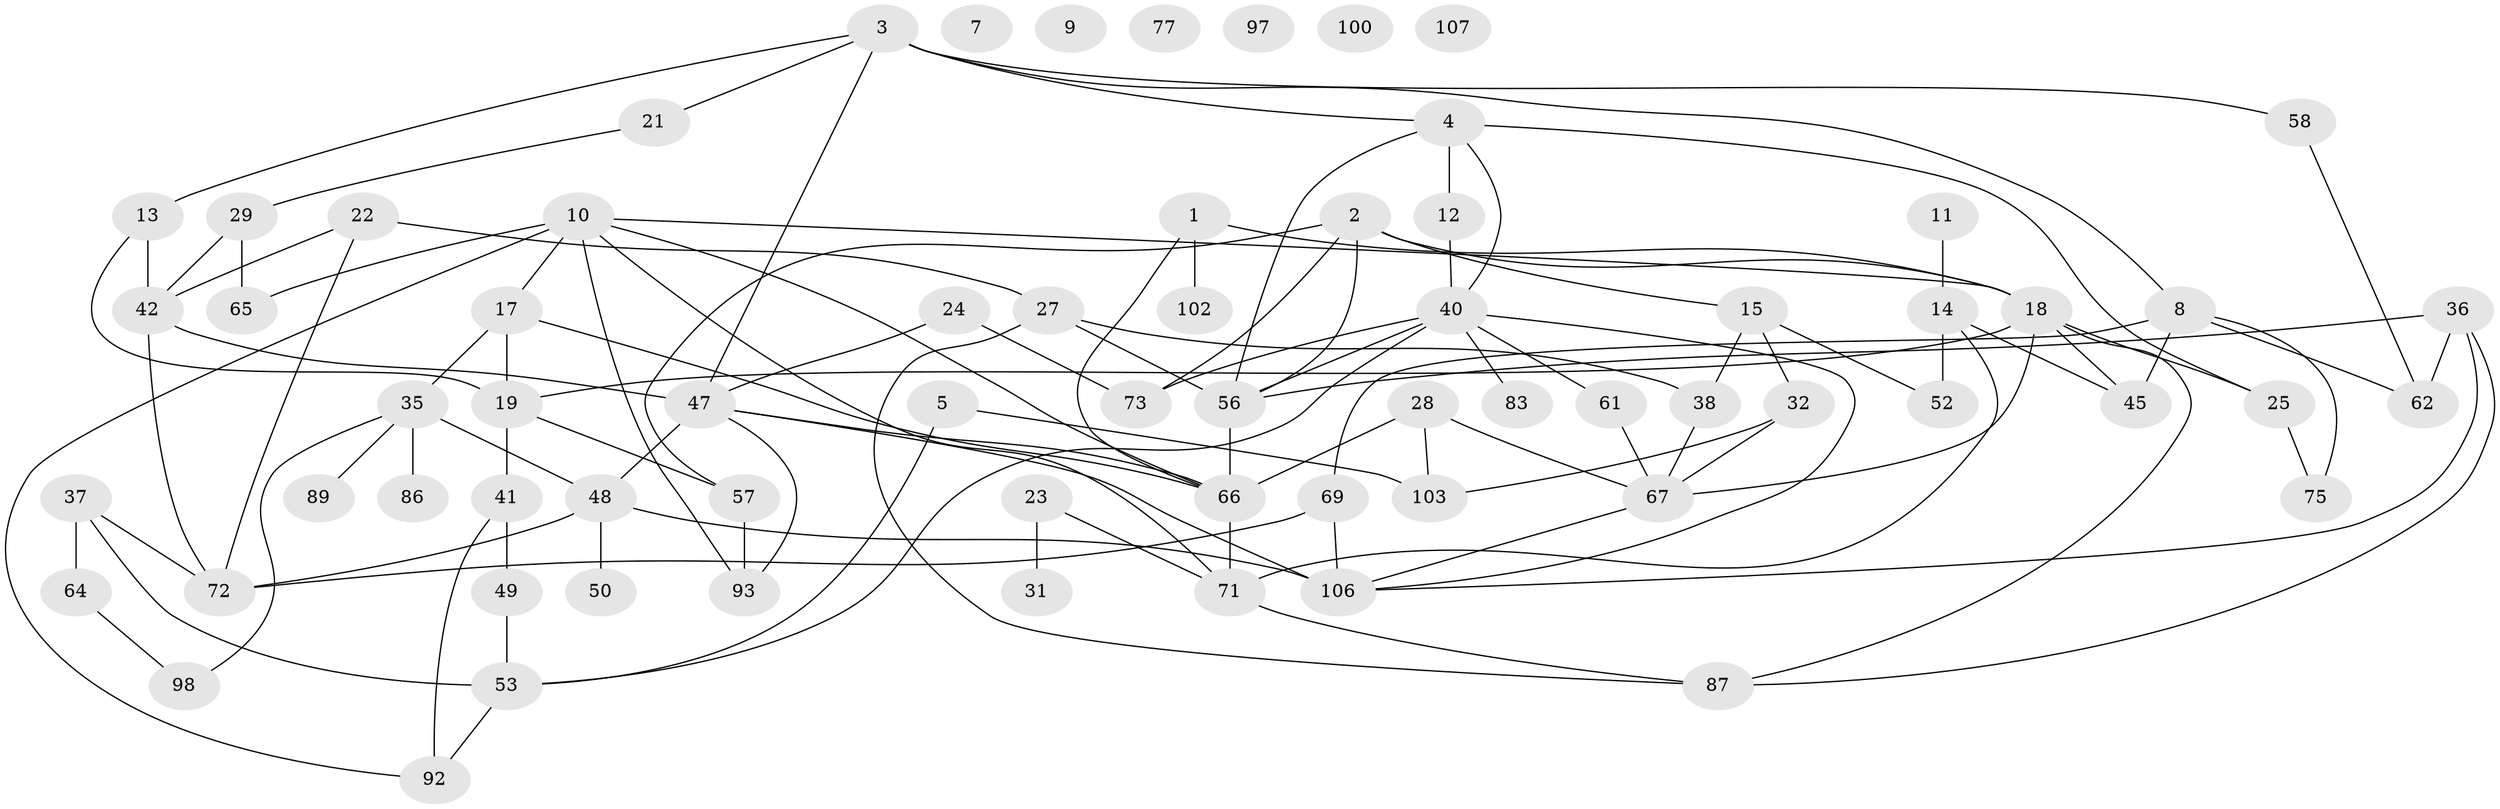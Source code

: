 // Generated by graph-tools (version 1.1) at 2025/23/03/03/25 07:23:27]
// undirected, 69 vertices, 111 edges
graph export_dot {
graph [start="1"]
  node [color=gray90,style=filled];
  1 [super="+80"];
  2 [super="+6"];
  3 [super="+55"];
  4 [super="+30"];
  5;
  7;
  8 [super="+20"];
  9;
  10 [super="+68"];
  11;
  12 [super="+16"];
  13 [super="+54"];
  14 [super="+34"];
  15 [super="+96"];
  17 [super="+26"];
  18 [super="+51"];
  19 [super="+63"];
  21;
  22;
  23;
  24 [super="+94"];
  25;
  27 [super="+33"];
  28 [super="+70"];
  29;
  31;
  32 [super="+46"];
  35 [super="+105"];
  36 [super="+44"];
  37 [super="+39"];
  38;
  40 [super="+43"];
  41 [super="+59"];
  42 [super="+84"];
  45;
  47 [super="+60"];
  48 [super="+101"];
  49 [super="+74"];
  50;
  52 [super="+88"];
  53 [super="+81"];
  56;
  57 [super="+108"];
  58 [super="+91"];
  61;
  62 [super="+99"];
  64;
  65;
  66 [super="+82"];
  67 [super="+78"];
  69;
  71 [super="+76"];
  72 [super="+90"];
  73 [super="+79"];
  75 [super="+85"];
  77;
  83;
  86;
  87;
  89;
  92 [super="+95"];
  93;
  97;
  98 [super="+104"];
  100;
  102;
  103;
  106;
  107;
  1 -- 18;
  1 -- 66;
  1 -- 102;
  2 -- 18;
  2 -- 56;
  2 -- 15;
  2 -- 57;
  2 -- 73;
  3 -- 4;
  3 -- 47;
  3 -- 13 [weight=2];
  3 -- 21;
  3 -- 58;
  3 -- 8;
  4 -- 40;
  4 -- 25;
  4 -- 56;
  4 -- 12;
  5 -- 53;
  5 -- 103;
  8 -- 45;
  8 -- 75;
  8 -- 69;
  8 -- 62;
  10 -- 18;
  10 -- 71;
  10 -- 93;
  10 -- 66;
  10 -- 65;
  10 -- 17;
  10 -- 92;
  11 -- 14;
  12 -- 40;
  13 -- 19;
  13 -- 42 [weight=2];
  14 -- 45;
  14 -- 52 [weight=2];
  14 -- 71;
  15 -- 38;
  15 -- 52;
  15 -- 32;
  17 -- 35;
  17 -- 19;
  17 -- 66;
  18 -- 19;
  18 -- 45;
  18 -- 67;
  18 -- 25;
  18 -- 87;
  19 -- 41;
  19 -- 57;
  21 -- 29;
  22 -- 27;
  22 -- 72;
  22 -- 42;
  23 -- 31;
  23 -- 71;
  24 -- 73;
  24 -- 47;
  25 -- 75;
  27 -- 38;
  27 -- 56;
  27 -- 87;
  28 -- 67;
  28 -- 103;
  28 -- 66;
  29 -- 42;
  29 -- 65;
  32 -- 67;
  32 -- 103;
  35 -- 86;
  35 -- 89;
  35 -- 98;
  35 -- 48;
  36 -- 56;
  36 -- 62;
  36 -- 87;
  36 -- 106;
  37 -- 53;
  37 -- 72;
  37 -- 64;
  38 -- 67;
  40 -- 61;
  40 -- 83;
  40 -- 106;
  40 -- 56;
  40 -- 53;
  40 -- 73;
  41 -- 92;
  41 -- 49;
  42 -- 72;
  42 -- 47;
  47 -- 106;
  47 -- 66 [weight=2];
  47 -- 93;
  47 -- 48;
  48 -- 72;
  48 -- 50;
  48 -- 106;
  49 -- 53;
  53 -- 92;
  56 -- 66;
  57 -- 93;
  58 -- 62;
  61 -- 67;
  64 -- 98;
  66 -- 71;
  67 -- 106;
  69 -- 106;
  69 -- 72;
  71 -- 87;
}

